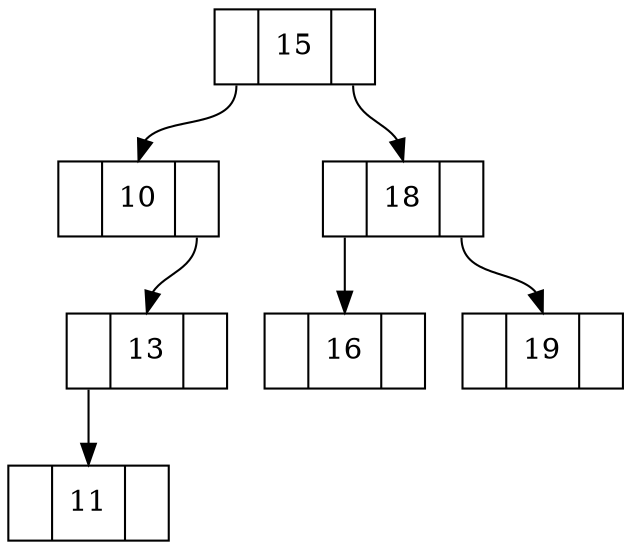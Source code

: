 digraph BST {
node [shape=record]
15[label="<L> |<D> 15|<R> "]
10[label="<L> |<D> 10|<R> "]
13[label="<L> |<D> 13|<R> "]
11[label="<L> |<D> 11|<R> "]
13:L -> 11:D
10:R -> 13:D
15:L -> 10:D
18[label="<L> |<D> 18|<R> "]
16[label="<L> |<D> 16|<R> "]
18:L -> 16:D
19[label="<L> |<D> 19|<R> "]
18:R -> 19:D
15:R -> 18:D
}
